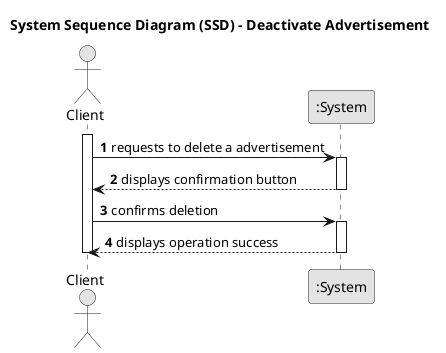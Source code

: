 @startuml
skinparam monochrome true
skinparam packageStyle rectangle
skinparam shadowing false

title System Sequence Diagram (SSD) - Deactivate Advertisement

autonumber

actor "Client" as Client
participant ":System" as System

activate Client

    Client -> System : requests to delete a advertisement
        activate System

            System --> Client : displays confirmation button
        deactivate System

        Client -> System : confirms deletion
        activate System

            System --> Client : displays operation success
        deactivate System

deactivate Client
@enduml


